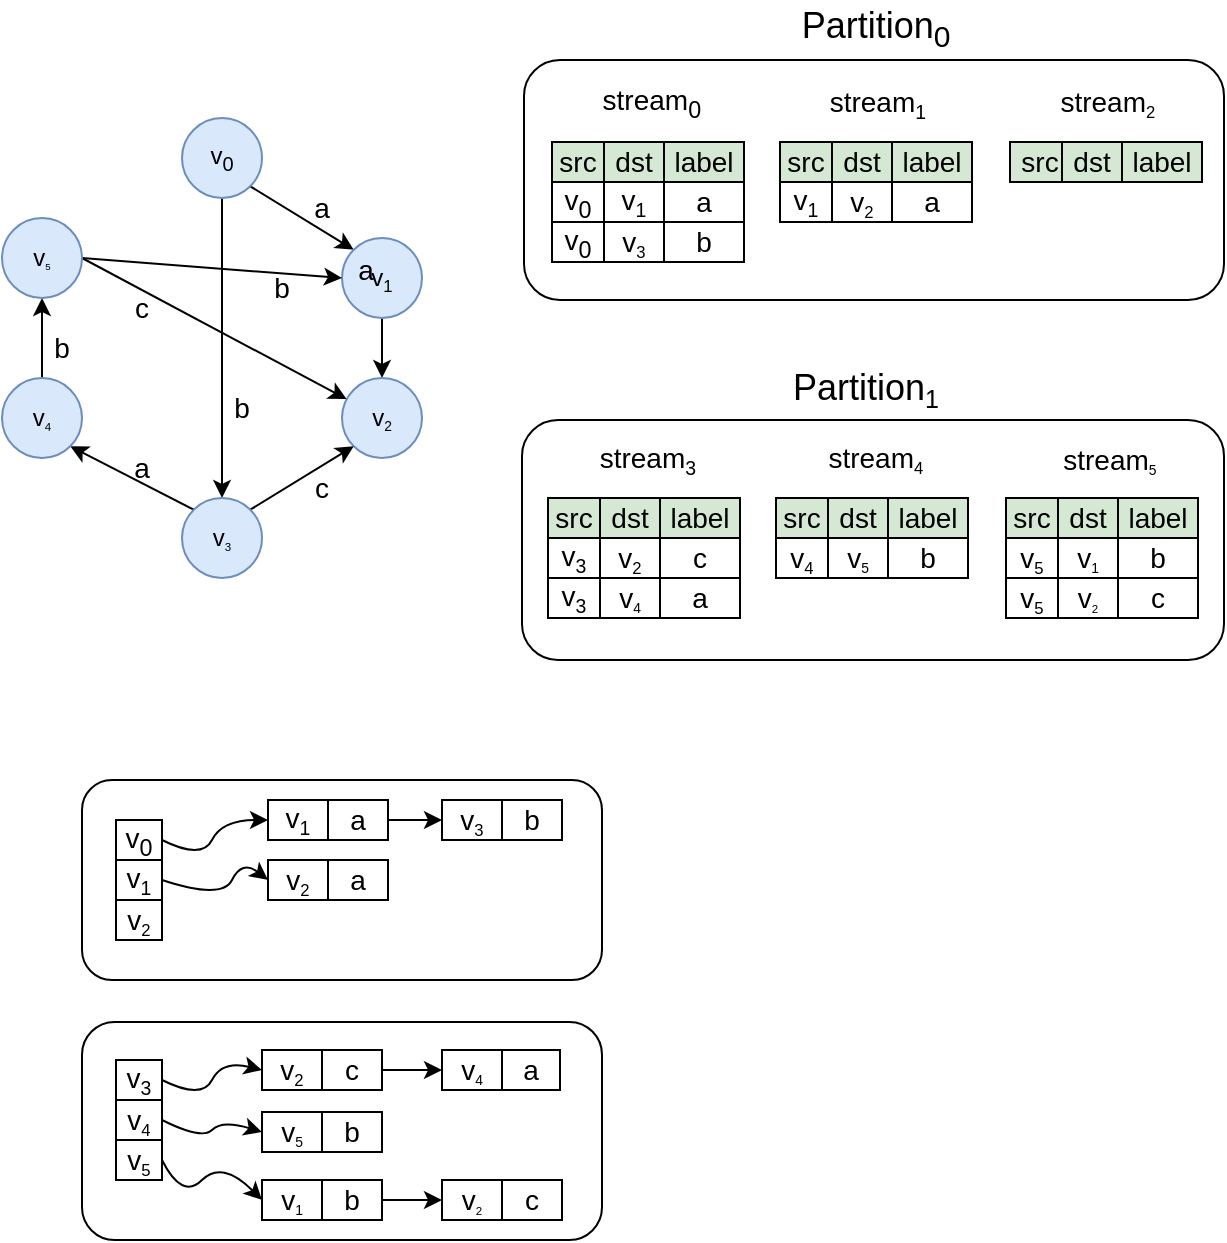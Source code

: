 <mxfile version="18.1.3" type="github">
  <diagram id="HJzAfzv13D2bc7kzG2u6" name="Page-1">
    <mxGraphModel dx="1865" dy="585" grid="1" gridSize="10" guides="1" tooltips="1" connect="1" arrows="1" fold="1" page="1" pageScale="1" pageWidth="827" pageHeight="1169" math="0" shadow="0">
      <root>
        <mxCell id="0" />
        <mxCell id="1" parent="0" />
        <mxCell id="3z_xUzvi2a_4fJgc66t--7" style="rounded=0;orthogonalLoop=1;jettySize=auto;html=1;exitX=1;exitY=1;exitDx=0;exitDy=0;entryX=0;entryY=0;entryDx=0;entryDy=0;" parent="1" source="3z_xUzvi2a_4fJgc66t--1" target="3z_xUzvi2a_4fJgc66t--2" edge="1">
          <mxGeometry relative="1" as="geometry" />
        </mxCell>
        <mxCell id="3z_xUzvi2a_4fJgc66t--13" style="edgeStyle=none;rounded=0;orthogonalLoop=1;jettySize=auto;html=1;exitX=0.5;exitY=1;exitDx=0;exitDy=0;entryX=0.5;entryY=0;entryDx=0;entryDy=0;" parent="1" source="3z_xUzvi2a_4fJgc66t--1" target="3z_xUzvi2a_4fJgc66t--4" edge="1">
          <mxGeometry relative="1" as="geometry" />
        </mxCell>
        <mxCell id="3z_xUzvi2a_4fJgc66t--1" value="v&lt;sub&gt;0&lt;/sub&gt;" style="ellipse;whiteSpace=wrap;html=1;fillColor=#dae8fc;strokeColor=#6c8ebf;" parent="1" vertex="1">
          <mxGeometry x="-650" y="119" width="40" height="40" as="geometry" />
        </mxCell>
        <mxCell id="3z_xUzvi2a_4fJgc66t--8" style="edgeStyle=none;rounded=0;orthogonalLoop=1;jettySize=auto;html=1;exitX=0.5;exitY=1;exitDx=0;exitDy=0;entryX=0.5;entryY=0;entryDx=0;entryDy=0;" parent="1" source="3z_xUzvi2a_4fJgc66t--2" target="3z_xUzvi2a_4fJgc66t--3" edge="1">
          <mxGeometry relative="1" as="geometry" />
        </mxCell>
        <mxCell id="3z_xUzvi2a_4fJgc66t--2" value="v&lt;span style=&quot;font-size: 10px;&quot;&gt;&lt;sub&gt;1&lt;/sub&gt;&lt;/span&gt;" style="ellipse;whiteSpace=wrap;html=1;fillColor=#dae8fc;strokeColor=#6c8ebf;" parent="1" vertex="1">
          <mxGeometry x="-570" y="179" width="40" height="40" as="geometry" />
        </mxCell>
        <mxCell id="3z_xUzvi2a_4fJgc66t--3" value="v&lt;span style=&quot;font-size: 8.333px;&quot;&gt;&lt;sub&gt;2&lt;/sub&gt;&lt;/span&gt;" style="ellipse;whiteSpace=wrap;html=1;fillColor=#dae8fc;strokeColor=#6c8ebf;" parent="1" vertex="1">
          <mxGeometry x="-570" y="249" width="40" height="40" as="geometry" />
        </mxCell>
        <mxCell id="3z_xUzvi2a_4fJgc66t--9" style="edgeStyle=none;rounded=0;orthogonalLoop=1;jettySize=auto;html=1;exitX=1;exitY=0;exitDx=0;exitDy=0;entryX=0;entryY=1;entryDx=0;entryDy=0;" parent="1" source="3z_xUzvi2a_4fJgc66t--4" target="3z_xUzvi2a_4fJgc66t--3" edge="1">
          <mxGeometry relative="1" as="geometry" />
        </mxCell>
        <mxCell id="3z_xUzvi2a_4fJgc66t--10" style="edgeStyle=none;rounded=0;orthogonalLoop=1;jettySize=auto;html=1;exitX=0;exitY=0;exitDx=0;exitDy=0;entryX=1;entryY=1;entryDx=0;entryDy=0;" parent="1" source="3z_xUzvi2a_4fJgc66t--4" target="3z_xUzvi2a_4fJgc66t--5" edge="1">
          <mxGeometry relative="1" as="geometry" />
        </mxCell>
        <mxCell id="3z_xUzvi2a_4fJgc66t--4" value="v&lt;span style=&quot;font-size: 6.944px;&quot;&gt;&lt;sub&gt;3&lt;/sub&gt;&lt;/span&gt;" style="ellipse;whiteSpace=wrap;html=1;fillColor=#dae8fc;strokeColor=#6c8ebf;" parent="1" vertex="1">
          <mxGeometry x="-650" y="309" width="40" height="40" as="geometry" />
        </mxCell>
        <mxCell id="3z_xUzvi2a_4fJgc66t--11" style="edgeStyle=none;rounded=0;orthogonalLoop=1;jettySize=auto;html=1;exitX=0.5;exitY=0;exitDx=0;exitDy=0;entryX=0.5;entryY=1;entryDx=0;entryDy=0;" parent="1" source="3z_xUzvi2a_4fJgc66t--5" target="3z_xUzvi2a_4fJgc66t--6" edge="1">
          <mxGeometry relative="1" as="geometry" />
        </mxCell>
        <mxCell id="3z_xUzvi2a_4fJgc66t--5" value="v&lt;span style=&quot;font-size: 6.944px;&quot;&gt;&lt;sub&gt;4&lt;/sub&gt;&lt;/span&gt;" style="ellipse;whiteSpace=wrap;html=1;fillColor=#dae8fc;strokeColor=#6c8ebf;" parent="1" vertex="1">
          <mxGeometry x="-740" y="249" width="40" height="40" as="geometry" />
        </mxCell>
        <mxCell id="3z_xUzvi2a_4fJgc66t--12" style="edgeStyle=none;rounded=0;orthogonalLoop=1;jettySize=auto;html=1;exitX=1;exitY=0.5;exitDx=0;exitDy=0;" parent="1" source="3z_xUzvi2a_4fJgc66t--6" target="3z_xUzvi2a_4fJgc66t--3" edge="1">
          <mxGeometry relative="1" as="geometry" />
        </mxCell>
        <mxCell id="3z_xUzvi2a_4fJgc66t--14" style="edgeStyle=none;rounded=0;orthogonalLoop=1;jettySize=auto;html=1;exitX=1;exitY=0.5;exitDx=0;exitDy=0;entryX=0;entryY=0.5;entryDx=0;entryDy=0;" parent="1" source="3z_xUzvi2a_4fJgc66t--6" target="3z_xUzvi2a_4fJgc66t--2" edge="1">
          <mxGeometry relative="1" as="geometry" />
        </mxCell>
        <mxCell id="3z_xUzvi2a_4fJgc66t--6" value="v&lt;span style=&quot;font-size: 5.787px;&quot;&gt;&lt;sub&gt;5&lt;/sub&gt;&lt;/span&gt;" style="ellipse;whiteSpace=wrap;html=1;fillColor=#dae8fc;strokeColor=#6c8ebf;" parent="1" vertex="1">
          <mxGeometry x="-740" y="169" width="40" height="40" as="geometry" />
        </mxCell>
        <mxCell id="3z_xUzvi2a_4fJgc66t--15" value="" style="rounded=1;whiteSpace=wrap;html=1;" parent="1" vertex="1">
          <mxGeometry x="-479" y="90" width="350" height="120" as="geometry" />
        </mxCell>
        <mxCell id="3z_xUzvi2a_4fJgc66t--16" value="" style="rounded=1;whiteSpace=wrap;html=1;" parent="1" vertex="1">
          <mxGeometry x="-480" y="270" width="351" height="120" as="geometry" />
        </mxCell>
        <mxCell id="3z_xUzvi2a_4fJgc66t--17" value="&lt;font style=&quot;font-size: 18px;&quot;&gt;Partition&lt;sub&gt;0&lt;/sub&gt;&lt;/font&gt;" style="text;html=1;strokeColor=none;fillColor=none;align=center;verticalAlign=middle;whiteSpace=wrap;rounded=0;" parent="1" vertex="1">
          <mxGeometry x="-333" y="60" width="60" height="30" as="geometry" />
        </mxCell>
        <mxCell id="3z_xUzvi2a_4fJgc66t--21" value="&lt;font style=&quot;font-size: 14px;&quot;&gt;&amp;nbsp;stream&lt;sub style=&quot;&quot;&gt;0&lt;/sub&gt;&lt;/font&gt;" style="text;html=1;strokeColor=none;fillColor=none;align=center;verticalAlign=middle;whiteSpace=wrap;rounded=0;fontSize=18;" parent="1" vertex="1">
          <mxGeometry x="-447" y="100" width="60" height="20" as="geometry" />
        </mxCell>
        <mxCell id="3z_xUzvi2a_4fJgc66t--24" value="a" style="text;html=1;strokeColor=none;fillColor=none;align=center;verticalAlign=middle;whiteSpace=wrap;rounded=0;fontSize=14;" parent="1" vertex="1">
          <mxGeometry x="-610" y="149" width="60" height="30" as="geometry" />
        </mxCell>
        <mxCell id="3z_xUzvi2a_4fJgc66t--25" value="a" style="text;html=1;strokeColor=none;fillColor=none;align=center;verticalAlign=middle;whiteSpace=wrap;rounded=0;fontSize=14;" parent="1" vertex="1">
          <mxGeometry x="-588" y="180" width="60" height="30" as="geometry" />
        </mxCell>
        <mxCell id="3z_xUzvi2a_4fJgc66t--26" value="a" style="text;html=1;strokeColor=none;fillColor=none;align=center;verticalAlign=middle;whiteSpace=wrap;rounded=0;fontSize=14;" parent="1" vertex="1">
          <mxGeometry x="-700" y="279" width="60" height="30" as="geometry" />
        </mxCell>
        <mxCell id="3z_xUzvi2a_4fJgc66t--27" value="b" style="text;html=1;strokeColor=none;fillColor=none;align=center;verticalAlign=middle;whiteSpace=wrap;rounded=0;fontSize=14;" parent="1" vertex="1">
          <mxGeometry x="-650" y="249" width="60" height="30" as="geometry" />
        </mxCell>
        <mxCell id="3z_xUzvi2a_4fJgc66t--28" value="b" style="text;html=1;strokeColor=none;fillColor=none;align=center;verticalAlign=middle;whiteSpace=wrap;rounded=0;fontSize=14;" parent="1" vertex="1">
          <mxGeometry x="-740" y="219" width="60" height="30" as="geometry" />
        </mxCell>
        <mxCell id="3z_xUzvi2a_4fJgc66t--29" value="b" style="text;html=1;strokeColor=none;fillColor=none;align=center;verticalAlign=middle;whiteSpace=wrap;rounded=0;fontSize=14;" parent="1" vertex="1">
          <mxGeometry x="-630" y="189" width="60" height="30" as="geometry" />
        </mxCell>
        <mxCell id="3z_xUzvi2a_4fJgc66t--30" value="c" style="text;html=1;strokeColor=none;fillColor=none;align=center;verticalAlign=middle;whiteSpace=wrap;rounded=0;fontSize=14;" parent="1" vertex="1">
          <mxGeometry x="-610" y="289" width="60" height="30" as="geometry" />
        </mxCell>
        <mxCell id="3z_xUzvi2a_4fJgc66t--32" value="c" style="text;html=1;strokeColor=none;fillColor=none;align=center;verticalAlign=middle;whiteSpace=wrap;rounded=0;fontSize=14;" parent="1" vertex="1">
          <mxGeometry x="-700" y="199" width="60" height="30" as="geometry" />
        </mxCell>
        <mxCell id="3z_xUzvi2a_4fJgc66t--42" value="" style="group" parent="1" vertex="1" connectable="0">
          <mxGeometry x="-465" y="131" width="96" height="60" as="geometry" />
        </mxCell>
        <mxCell id="3z_xUzvi2a_4fJgc66t--22" value="v&lt;sub&gt;0&lt;/sub&gt;" style="rounded=0;whiteSpace=wrap;html=1;fontSize=14;" parent="3z_xUzvi2a_4fJgc66t--42" vertex="1">
          <mxGeometry y="20" width="26" height="20" as="geometry" />
        </mxCell>
        <mxCell id="3z_xUzvi2a_4fJgc66t--23" value="v&lt;span style=&quot;font-size: 11.667px;&quot;&gt;&lt;sub&gt;1&lt;/sub&gt;&lt;/span&gt;" style="rounded=0;whiteSpace=wrap;html=1;fontSize=14;" parent="3z_xUzvi2a_4fJgc66t--42" vertex="1">
          <mxGeometry x="26" y="20" width="30" height="20" as="geometry" />
        </mxCell>
        <mxCell id="3z_xUzvi2a_4fJgc66t--33" value="a" style="rounded=0;whiteSpace=wrap;html=1;fontSize=14;" parent="3z_xUzvi2a_4fJgc66t--42" vertex="1">
          <mxGeometry x="56" y="20" width="40" height="20" as="geometry" />
        </mxCell>
        <mxCell id="3z_xUzvi2a_4fJgc66t--34" value="v&lt;sub&gt;0&lt;/sub&gt;" style="rounded=0;whiteSpace=wrap;html=1;fontSize=14;" parent="3z_xUzvi2a_4fJgc66t--42" vertex="1">
          <mxGeometry y="40" width="26" height="20" as="geometry" />
        </mxCell>
        <mxCell id="3z_xUzvi2a_4fJgc66t--35" value="v&lt;font size=&quot;1&quot;&gt;&lt;sub&gt;3&lt;/sub&gt;&lt;/font&gt;" style="rounded=0;whiteSpace=wrap;html=1;fontSize=14;" parent="3z_xUzvi2a_4fJgc66t--42" vertex="1">
          <mxGeometry x="26" y="40" width="30" height="20" as="geometry" />
        </mxCell>
        <mxCell id="3z_xUzvi2a_4fJgc66t--36" value="b" style="rounded=0;whiteSpace=wrap;html=1;fontSize=14;" parent="3z_xUzvi2a_4fJgc66t--42" vertex="1">
          <mxGeometry x="56" y="40" width="40" height="20" as="geometry" />
        </mxCell>
        <mxCell id="3z_xUzvi2a_4fJgc66t--38" value="src" style="rounded=0;whiteSpace=wrap;html=1;fontSize=14;fillColor=#d5e8d4;strokeColor=#000000;gradientColor=none;" parent="3z_xUzvi2a_4fJgc66t--42" vertex="1">
          <mxGeometry width="26" height="20" as="geometry" />
        </mxCell>
        <mxCell id="3z_xUzvi2a_4fJgc66t--39" value="dst" style="rounded=0;whiteSpace=wrap;html=1;fontSize=14;fillColor=#d5e8d4;strokeColor=#000000;" parent="3z_xUzvi2a_4fJgc66t--42" vertex="1">
          <mxGeometry x="26" width="30" height="20" as="geometry" />
        </mxCell>
        <mxCell id="3z_xUzvi2a_4fJgc66t--40" value="label" style="rounded=0;whiteSpace=wrap;html=1;fontSize=14;fillColor=#d5e8d4;strokeColor=#000000;gradientColor=none;" parent="3z_xUzvi2a_4fJgc66t--42" vertex="1">
          <mxGeometry x="56" width="40" height="20" as="geometry" />
        </mxCell>
        <mxCell id="3z_xUzvi2a_4fJgc66t--45" value="&lt;font style=&quot;font-size: 14px;&quot;&gt;&amp;nbsp;stream&lt;/font&gt;&lt;font style=&quot;font-size: 11.667px;&quot;&gt;&lt;sub&gt;1&lt;/sub&gt;&lt;/font&gt;" style="text;html=1;strokeColor=none;fillColor=none;align=center;verticalAlign=middle;whiteSpace=wrap;rounded=0;fontSize=18;" parent="1" vertex="1">
          <mxGeometry x="-334" y="100" width="60" height="20" as="geometry" />
        </mxCell>
        <mxCell id="3z_xUzvi2a_4fJgc66t--57" value="" style="group" parent="1" vertex="1" connectable="0">
          <mxGeometry x="-351" y="131" width="96" height="60" as="geometry" />
        </mxCell>
        <mxCell id="3z_xUzvi2a_4fJgc66t--58" value="v&lt;span style=&quot;font-size: 11.667px;&quot;&gt;&lt;sub&gt;1&lt;/sub&gt;&lt;/span&gt;" style="rounded=0;whiteSpace=wrap;html=1;fontSize=14;" parent="3z_xUzvi2a_4fJgc66t--57" vertex="1">
          <mxGeometry y="20" width="26" height="20" as="geometry" />
        </mxCell>
        <mxCell id="3z_xUzvi2a_4fJgc66t--59" value="v&lt;font size=&quot;1&quot;&gt;&lt;sub&gt;2&lt;/sub&gt;&lt;/font&gt;" style="rounded=0;whiteSpace=wrap;html=1;fontSize=14;" parent="3z_xUzvi2a_4fJgc66t--57" vertex="1">
          <mxGeometry x="26" y="20" width="30" height="20" as="geometry" />
        </mxCell>
        <mxCell id="3z_xUzvi2a_4fJgc66t--60" value="a" style="rounded=0;whiteSpace=wrap;html=1;fontSize=14;" parent="3z_xUzvi2a_4fJgc66t--57" vertex="1">
          <mxGeometry x="56" y="20" width="40" height="20" as="geometry" />
        </mxCell>
        <mxCell id="3z_xUzvi2a_4fJgc66t--64" value="src" style="rounded=0;whiteSpace=wrap;html=1;fontSize=14;fillColor=#d5e8d4;strokeColor=#000000;gradientColor=none;" parent="3z_xUzvi2a_4fJgc66t--57" vertex="1">
          <mxGeometry width="26" height="20" as="geometry" />
        </mxCell>
        <mxCell id="3z_xUzvi2a_4fJgc66t--65" value="dst" style="rounded=0;whiteSpace=wrap;html=1;fontSize=14;fillColor=#d5e8d4;strokeColor=#000000;" parent="3z_xUzvi2a_4fJgc66t--57" vertex="1">
          <mxGeometry x="26" width="30" height="20" as="geometry" />
        </mxCell>
        <mxCell id="3z_xUzvi2a_4fJgc66t--66" value="label" style="rounded=0;whiteSpace=wrap;html=1;fontSize=14;fillColor=#d5e8d4;strokeColor=#000000;gradientColor=none;" parent="3z_xUzvi2a_4fJgc66t--57" vertex="1">
          <mxGeometry x="56" width="40" height="20" as="geometry" />
        </mxCell>
        <mxCell id="3z_xUzvi2a_4fJgc66t--67" value="&lt;font style=&quot;font-size: 14px;&quot;&gt;&amp;nbsp;stream&lt;/font&gt;&lt;font size=&quot;1&quot; style=&quot;&quot;&gt;&lt;sub&gt;2&lt;/sub&gt;&lt;/font&gt;" style="text;html=1;strokeColor=none;fillColor=none;align=center;verticalAlign=middle;whiteSpace=wrap;rounded=0;fontSize=18;" parent="1" vertex="1">
          <mxGeometry x="-219" y="100" width="60" height="20" as="geometry" />
        </mxCell>
        <mxCell id="3z_xUzvi2a_4fJgc66t--68" value="" style="group" parent="1" vertex="1" connectable="0">
          <mxGeometry x="-236" y="131" width="96" height="60" as="geometry" />
        </mxCell>
        <mxCell id="3z_xUzvi2a_4fJgc66t--72" value="src" style="rounded=0;whiteSpace=wrap;html=1;fontSize=14;fillColor=#d5e8d4;strokeColor=#000000;gradientColor=none;" parent="3z_xUzvi2a_4fJgc66t--68" vertex="1">
          <mxGeometry width="30" height="20" as="geometry" />
        </mxCell>
        <mxCell id="3z_xUzvi2a_4fJgc66t--73" value="dst" style="rounded=0;whiteSpace=wrap;html=1;fontSize=14;fillColor=#d5e8d4;strokeColor=#000000;" parent="3z_xUzvi2a_4fJgc66t--68" vertex="1">
          <mxGeometry x="26" width="30" height="20" as="geometry" />
        </mxCell>
        <mxCell id="3z_xUzvi2a_4fJgc66t--74" value="label" style="rounded=0;whiteSpace=wrap;html=1;fontSize=14;fillColor=#d5e8d4;strokeColor=#000000;gradientColor=none;" parent="3z_xUzvi2a_4fJgc66t--68" vertex="1">
          <mxGeometry x="56" width="40" height="20" as="geometry" />
        </mxCell>
        <mxCell id="3z_xUzvi2a_4fJgc66t--75" value="&lt;font style=&quot;font-size: 18px;&quot;&gt;Partition&lt;/font&gt;&lt;font style=&quot;font-size: 15px;&quot;&gt;&lt;sub&gt;1&lt;/sub&gt;&lt;/font&gt;" style="text;html=1;strokeColor=none;fillColor=none;align=center;verticalAlign=middle;whiteSpace=wrap;rounded=0;" parent="1" vertex="1">
          <mxGeometry x="-338" y="240" width="60" height="30" as="geometry" />
        </mxCell>
        <mxCell id="3z_xUzvi2a_4fJgc66t--76" value="&lt;font style=&quot;font-size: 14px;&quot;&gt;&amp;nbsp;stream&lt;/font&gt;&lt;font style=&quot;font-size: 11.667px;&quot;&gt;&lt;sub&gt;3&lt;/sub&gt;&lt;/font&gt;" style="text;html=1;strokeColor=none;fillColor=none;align=center;verticalAlign=middle;whiteSpace=wrap;rounded=0;fontSize=18;" parent="1" vertex="1">
          <mxGeometry x="-449" y="278" width="60" height="20" as="geometry" />
        </mxCell>
        <mxCell id="3z_xUzvi2a_4fJgc66t--77" value="" style="group" parent="1" vertex="1" connectable="0">
          <mxGeometry x="-467" y="309" width="96" height="60" as="geometry" />
        </mxCell>
        <mxCell id="3z_xUzvi2a_4fJgc66t--78" value="v&lt;span style=&quot;font-size: 11.667px;&quot;&gt;&lt;sub&gt;3&lt;/sub&gt;&lt;/span&gt;" style="rounded=0;whiteSpace=wrap;html=1;fontSize=14;" parent="3z_xUzvi2a_4fJgc66t--77" vertex="1">
          <mxGeometry y="20" width="26" height="20" as="geometry" />
        </mxCell>
        <mxCell id="3z_xUzvi2a_4fJgc66t--79" value="v&lt;font size=&quot;1&quot;&gt;&lt;sub&gt;2&lt;/sub&gt;&lt;/font&gt;" style="rounded=0;whiteSpace=wrap;html=1;fontSize=14;" parent="3z_xUzvi2a_4fJgc66t--77" vertex="1">
          <mxGeometry x="26" y="20" width="30" height="20" as="geometry" />
        </mxCell>
        <mxCell id="3z_xUzvi2a_4fJgc66t--80" value="c" style="rounded=0;whiteSpace=wrap;html=1;fontSize=14;" parent="3z_xUzvi2a_4fJgc66t--77" vertex="1">
          <mxGeometry x="56" y="20" width="40" height="20" as="geometry" />
        </mxCell>
        <mxCell id="3z_xUzvi2a_4fJgc66t--81" value="v&lt;span style=&quot;font-size: 11.667px;&quot;&gt;&lt;sub&gt;3&lt;/sub&gt;&lt;/span&gt;" style="rounded=0;whiteSpace=wrap;html=1;fontSize=14;" parent="3z_xUzvi2a_4fJgc66t--77" vertex="1">
          <mxGeometry y="40" width="26" height="20" as="geometry" />
        </mxCell>
        <mxCell id="3z_xUzvi2a_4fJgc66t--82" value="v&lt;span style=&quot;font-size: 8.333px;&quot;&gt;&lt;sub&gt;4&lt;/sub&gt;&lt;/span&gt;" style="rounded=0;whiteSpace=wrap;html=1;fontSize=14;" parent="3z_xUzvi2a_4fJgc66t--77" vertex="1">
          <mxGeometry x="26" y="40" width="30" height="20" as="geometry" />
        </mxCell>
        <mxCell id="3z_xUzvi2a_4fJgc66t--83" value="a" style="rounded=0;whiteSpace=wrap;html=1;fontSize=14;" parent="3z_xUzvi2a_4fJgc66t--77" vertex="1">
          <mxGeometry x="56" y="40" width="40" height="20" as="geometry" />
        </mxCell>
        <mxCell id="3z_xUzvi2a_4fJgc66t--84" value="src" style="rounded=0;whiteSpace=wrap;html=1;fontSize=14;fillColor=#d5e8d4;strokeColor=#000000;gradientColor=none;" parent="3z_xUzvi2a_4fJgc66t--77" vertex="1">
          <mxGeometry width="26" height="20" as="geometry" />
        </mxCell>
        <mxCell id="3z_xUzvi2a_4fJgc66t--85" value="dst" style="rounded=0;whiteSpace=wrap;html=1;fontSize=14;fillColor=#d5e8d4;strokeColor=#000000;" parent="3z_xUzvi2a_4fJgc66t--77" vertex="1">
          <mxGeometry x="26" width="30" height="20" as="geometry" />
        </mxCell>
        <mxCell id="3z_xUzvi2a_4fJgc66t--86" value="label" style="rounded=0;whiteSpace=wrap;html=1;fontSize=14;fillColor=#d5e8d4;strokeColor=#000000;gradientColor=none;" parent="3z_xUzvi2a_4fJgc66t--77" vertex="1">
          <mxGeometry x="56" width="40" height="20" as="geometry" />
        </mxCell>
        <mxCell id="3z_xUzvi2a_4fJgc66t--87" value="&lt;font style=&quot;font-size: 14px;&quot;&gt;&amp;nbsp;stream&lt;/font&gt;&lt;font size=&quot;1&quot; style=&quot;&quot;&gt;&lt;sub&gt;4&lt;/sub&gt;&lt;/font&gt;" style="text;html=1;strokeColor=none;fillColor=none;align=center;verticalAlign=middle;whiteSpace=wrap;rounded=0;fontSize=18;" parent="1" vertex="1">
          <mxGeometry x="-335" y="278" width="60" height="20" as="geometry" />
        </mxCell>
        <mxCell id="3z_xUzvi2a_4fJgc66t--88" value="" style="group" parent="1" vertex="1" connectable="0">
          <mxGeometry x="-353" y="309" width="96" height="60" as="geometry" />
        </mxCell>
        <mxCell id="3z_xUzvi2a_4fJgc66t--89" value="v&lt;font size=&quot;1&quot;&gt;&lt;sub&gt;4&lt;/sub&gt;&lt;/font&gt;" style="rounded=0;whiteSpace=wrap;html=1;fontSize=14;" parent="3z_xUzvi2a_4fJgc66t--88" vertex="1">
          <mxGeometry y="20" width="26" height="20" as="geometry" />
        </mxCell>
        <mxCell id="3z_xUzvi2a_4fJgc66t--90" value="v&lt;span style=&quot;font-size: 8.333px;&quot;&gt;&lt;sub&gt;5&lt;/sub&gt;&lt;/span&gt;" style="rounded=0;whiteSpace=wrap;html=1;fontSize=14;" parent="3z_xUzvi2a_4fJgc66t--88" vertex="1">
          <mxGeometry x="26" y="20" width="30" height="20" as="geometry" />
        </mxCell>
        <mxCell id="3z_xUzvi2a_4fJgc66t--91" value="b" style="rounded=0;whiteSpace=wrap;html=1;fontSize=14;" parent="3z_xUzvi2a_4fJgc66t--88" vertex="1">
          <mxGeometry x="56" y="20" width="40" height="20" as="geometry" />
        </mxCell>
        <mxCell id="3z_xUzvi2a_4fJgc66t--95" value="src" style="rounded=0;whiteSpace=wrap;html=1;fontSize=14;fillColor=#d5e8d4;strokeColor=#000000;gradientColor=none;" parent="3z_xUzvi2a_4fJgc66t--88" vertex="1">
          <mxGeometry width="26" height="20" as="geometry" />
        </mxCell>
        <mxCell id="3z_xUzvi2a_4fJgc66t--96" value="dst" style="rounded=0;whiteSpace=wrap;html=1;fontSize=14;fillColor=#d5e8d4;strokeColor=#000000;" parent="3z_xUzvi2a_4fJgc66t--88" vertex="1">
          <mxGeometry x="26" width="30" height="20" as="geometry" />
        </mxCell>
        <mxCell id="3z_xUzvi2a_4fJgc66t--97" value="label" style="rounded=0;whiteSpace=wrap;html=1;fontSize=14;fillColor=#d5e8d4;strokeColor=#000000;gradientColor=none;" parent="3z_xUzvi2a_4fJgc66t--88" vertex="1">
          <mxGeometry x="56" width="40" height="20" as="geometry" />
        </mxCell>
        <mxCell id="3z_xUzvi2a_4fJgc66t--98" value="&lt;font style=&quot;font-size: 14px;&quot;&gt;&amp;nbsp;stream&lt;/font&gt;&lt;font style=&quot;font-size: 8.333px;&quot;&gt;&lt;sub&gt;5&lt;/sub&gt;&lt;/font&gt;" style="text;html=1;strokeColor=none;fillColor=none;align=center;verticalAlign=middle;whiteSpace=wrap;rounded=0;fontSize=18;" parent="1" vertex="1">
          <mxGeometry x="-218" y="279" width="60" height="20" as="geometry" />
        </mxCell>
        <mxCell id="3z_xUzvi2a_4fJgc66t--108" value="" style="group" parent="1" vertex="1" connectable="0">
          <mxGeometry x="-238" y="309" width="96" height="60" as="geometry" />
        </mxCell>
        <mxCell id="3z_xUzvi2a_4fJgc66t--109" value="v&lt;font size=&quot;1&quot;&gt;&lt;sub&gt;5&lt;/sub&gt;&lt;/font&gt;" style="rounded=0;whiteSpace=wrap;html=1;fontSize=14;" parent="3z_xUzvi2a_4fJgc66t--108" vertex="1">
          <mxGeometry y="20" width="26" height="20" as="geometry" />
        </mxCell>
        <mxCell id="3z_xUzvi2a_4fJgc66t--110" value="v&lt;span style=&quot;font-size: 8.333px;&quot;&gt;&lt;sub&gt;1&lt;/sub&gt;&lt;/span&gt;" style="rounded=0;whiteSpace=wrap;html=1;fontSize=14;" parent="3z_xUzvi2a_4fJgc66t--108" vertex="1">
          <mxGeometry x="26" y="20" width="30" height="20" as="geometry" />
        </mxCell>
        <mxCell id="3z_xUzvi2a_4fJgc66t--111" value="b" style="rounded=0;whiteSpace=wrap;html=1;fontSize=14;" parent="3z_xUzvi2a_4fJgc66t--108" vertex="1">
          <mxGeometry x="56" y="20" width="40" height="20" as="geometry" />
        </mxCell>
        <mxCell id="3z_xUzvi2a_4fJgc66t--112" value="v&lt;font size=&quot;1&quot;&gt;&lt;sub&gt;5&lt;/sub&gt;&lt;/font&gt;" style="rounded=0;whiteSpace=wrap;html=1;fontSize=14;" parent="3z_xUzvi2a_4fJgc66t--108" vertex="1">
          <mxGeometry y="40" width="26" height="20" as="geometry" />
        </mxCell>
        <mxCell id="3z_xUzvi2a_4fJgc66t--113" value="v&lt;span style=&quot;font-size: 6.944px;&quot;&gt;&lt;sub&gt;2&lt;/sub&gt;&lt;/span&gt;" style="rounded=0;whiteSpace=wrap;html=1;fontSize=14;" parent="3z_xUzvi2a_4fJgc66t--108" vertex="1">
          <mxGeometry x="26" y="40" width="30" height="20" as="geometry" />
        </mxCell>
        <mxCell id="3z_xUzvi2a_4fJgc66t--114" value="c" style="rounded=0;whiteSpace=wrap;html=1;fontSize=14;" parent="3z_xUzvi2a_4fJgc66t--108" vertex="1">
          <mxGeometry x="56" y="40" width="40" height="20" as="geometry" />
        </mxCell>
        <mxCell id="3z_xUzvi2a_4fJgc66t--115" value="src" style="rounded=0;whiteSpace=wrap;html=1;fontSize=14;fillColor=#d5e8d4;strokeColor=#000000;gradientColor=none;" parent="3z_xUzvi2a_4fJgc66t--108" vertex="1">
          <mxGeometry width="26" height="20" as="geometry" />
        </mxCell>
        <mxCell id="3z_xUzvi2a_4fJgc66t--116" value="dst" style="rounded=0;whiteSpace=wrap;html=1;fontSize=14;fillColor=#d5e8d4;strokeColor=#000000;" parent="3z_xUzvi2a_4fJgc66t--108" vertex="1">
          <mxGeometry x="26" width="30" height="20" as="geometry" />
        </mxCell>
        <mxCell id="3z_xUzvi2a_4fJgc66t--117" value="label" style="rounded=0;whiteSpace=wrap;html=1;fontSize=14;fillColor=#d5e8d4;strokeColor=#000000;gradientColor=none;" parent="3z_xUzvi2a_4fJgc66t--108" vertex="1">
          <mxGeometry x="56" width="40" height="20" as="geometry" />
        </mxCell>
        <mxCell id="Q6oNCKagINAzD0jbDkZP-29" value="" style="group" vertex="1" connectable="0" parent="1">
          <mxGeometry x="-700" y="450" width="260" height="100" as="geometry" />
        </mxCell>
        <mxCell id="Q6oNCKagINAzD0jbDkZP-2" value="" style="rounded=1;whiteSpace=wrap;html=1;" vertex="1" parent="Q6oNCKagINAzD0jbDkZP-29">
          <mxGeometry width="260" height="100" as="geometry" />
        </mxCell>
        <mxCell id="Q6oNCKagINAzD0jbDkZP-15" value="" style="group" vertex="1" connectable="0" parent="Q6oNCKagINAzD0jbDkZP-29">
          <mxGeometry x="17" y="20" width="23" height="40" as="geometry" />
        </mxCell>
        <mxCell id="Q6oNCKagINAzD0jbDkZP-13" value="v&lt;sub&gt;0&lt;/sub&gt;" style="rounded=0;whiteSpace=wrap;html=1;fontSize=14;" vertex="1" parent="Q6oNCKagINAzD0jbDkZP-15">
          <mxGeometry width="23" height="20" as="geometry" />
        </mxCell>
        <mxCell id="Q6oNCKagINAzD0jbDkZP-14" value="v&lt;span style=&quot;font-size: 11.667px;&quot;&gt;&lt;sub&gt;1&lt;/sub&gt;&lt;/span&gt;" style="rounded=0;whiteSpace=wrap;html=1;fontSize=14;" vertex="1" parent="Q6oNCKagINAzD0jbDkZP-15">
          <mxGeometry y="20" width="23" height="20" as="geometry" />
        </mxCell>
        <mxCell id="Q6oNCKagINAzD0jbDkZP-16" value="" style="curved=1;endArrow=classic;html=1;rounded=0;exitX=1;exitY=0.5;exitDx=0;exitDy=0;entryX=0;entryY=0.5;entryDx=0;entryDy=0;" edge="1" parent="Q6oNCKagINAzD0jbDkZP-29" source="Q6oNCKagINAzD0jbDkZP-13" target="Q6oNCKagINAzD0jbDkZP-18">
          <mxGeometry width="50" height="50" relative="1" as="geometry">
            <mxPoint x="270" y="-20" as="sourcePoint" />
            <mxPoint x="100" y="20" as="targetPoint" />
            <Array as="points">
              <mxPoint x="60" y="40" />
              <mxPoint x="70" y="20" />
            </Array>
          </mxGeometry>
        </mxCell>
        <mxCell id="Q6oNCKagINAzD0jbDkZP-18" value="v&lt;span style=&quot;font-size: 11.667px;&quot;&gt;&lt;sub&gt;1&lt;/sub&gt;&lt;/span&gt;" style="rounded=0;whiteSpace=wrap;html=1;fontSize=14;" vertex="1" parent="Q6oNCKagINAzD0jbDkZP-29">
          <mxGeometry x="93" y="10" width="30" height="20" as="geometry" />
        </mxCell>
        <mxCell id="Q6oNCKagINAzD0jbDkZP-19" value="a" style="rounded=0;whiteSpace=wrap;html=1;fontSize=14;" vertex="1" parent="Q6oNCKagINAzD0jbDkZP-29">
          <mxGeometry x="123" y="10" width="30" height="20" as="geometry" />
        </mxCell>
        <mxCell id="Q6oNCKagINAzD0jbDkZP-20" value="" style="curved=1;endArrow=classic;html=1;rounded=0;exitX=1;exitY=0.5;exitDx=0;exitDy=0;entryX=0;entryY=0.5;entryDx=0;entryDy=0;" edge="1" parent="Q6oNCKagINAzD0jbDkZP-29" source="Q6oNCKagINAzD0jbDkZP-14" target="Q6oNCKagINAzD0jbDkZP-21">
          <mxGeometry width="50" height="50" relative="1" as="geometry">
            <mxPoint x="50" y="40" as="sourcePoint" />
            <mxPoint x="100" y="50" as="targetPoint" />
            <Array as="points">
              <mxPoint x="70" y="60" />
              <mxPoint x="80" y="40" />
            </Array>
          </mxGeometry>
        </mxCell>
        <mxCell id="Q6oNCKagINAzD0jbDkZP-21" value="v&lt;font size=&quot;1&quot;&gt;&lt;sub&gt;2&lt;/sub&gt;&lt;/font&gt;" style="rounded=0;whiteSpace=wrap;html=1;fontSize=14;" vertex="1" parent="Q6oNCKagINAzD0jbDkZP-29">
          <mxGeometry x="93" y="40" width="30" height="20" as="geometry" />
        </mxCell>
        <mxCell id="Q6oNCKagINAzD0jbDkZP-22" value="a" style="rounded=0;whiteSpace=wrap;html=1;fontSize=14;" vertex="1" parent="Q6oNCKagINAzD0jbDkZP-29">
          <mxGeometry x="123" y="40" width="30" height="20" as="geometry" />
        </mxCell>
        <mxCell id="Q6oNCKagINAzD0jbDkZP-23" value="" style="endArrow=classic;html=1;rounded=0;exitX=1;exitY=0.5;exitDx=0;exitDy=0;" edge="1" parent="Q6oNCKagINAzD0jbDkZP-29" source="Q6oNCKagINAzD0jbDkZP-19">
          <mxGeometry width="50" height="50" relative="1" as="geometry">
            <mxPoint x="200" y="50" as="sourcePoint" />
            <mxPoint x="180" y="20" as="targetPoint" />
          </mxGeometry>
        </mxCell>
        <mxCell id="Q6oNCKagINAzD0jbDkZP-24" value="v&lt;font size=&quot;1&quot;&gt;&lt;sub&gt;3&lt;/sub&gt;&lt;/font&gt;" style="rounded=0;whiteSpace=wrap;html=1;fontSize=14;" vertex="1" parent="Q6oNCKagINAzD0jbDkZP-29">
          <mxGeometry x="180" y="10" width="30" height="20" as="geometry" />
        </mxCell>
        <mxCell id="Q6oNCKagINAzD0jbDkZP-25" value="b" style="rounded=0;whiteSpace=wrap;html=1;fontSize=14;" vertex="1" parent="Q6oNCKagINAzD0jbDkZP-29">
          <mxGeometry x="210" y="10" width="30" height="20" as="geometry" />
        </mxCell>
        <mxCell id="Q6oNCKagINAzD0jbDkZP-26" value="v&lt;font size=&quot;1&quot;&gt;&lt;sub&gt;2&lt;/sub&gt;&lt;/font&gt;" style="rounded=0;whiteSpace=wrap;html=1;fontSize=14;" vertex="1" parent="Q6oNCKagINAzD0jbDkZP-29">
          <mxGeometry x="17" y="60" width="23" height="20" as="geometry" />
        </mxCell>
        <mxCell id="Q6oNCKagINAzD0jbDkZP-58" value="" style="group" vertex="1" connectable="0" parent="1">
          <mxGeometry x="-700" y="571" width="260" height="109" as="geometry" />
        </mxCell>
        <mxCell id="Q6oNCKagINAzD0jbDkZP-28" value="" style="rounded=1;whiteSpace=wrap;html=1;" vertex="1" parent="Q6oNCKagINAzD0jbDkZP-58">
          <mxGeometry width="260" height="109" as="geometry" />
        </mxCell>
        <mxCell id="Q6oNCKagINAzD0jbDkZP-32" value="" style="group" vertex="1" connectable="0" parent="Q6oNCKagINAzD0jbDkZP-58">
          <mxGeometry x="17" y="19" width="23" height="60" as="geometry" />
        </mxCell>
        <mxCell id="Q6oNCKagINAzD0jbDkZP-27" value="v&lt;span style=&quot;font-size: 11.667px;&quot;&gt;&lt;sub&gt;3&lt;/sub&gt;&lt;/span&gt;" style="rounded=0;whiteSpace=wrap;html=1;fontSize=14;" vertex="1" parent="Q6oNCKagINAzD0jbDkZP-32">
          <mxGeometry width="23" height="20" as="geometry" />
        </mxCell>
        <mxCell id="Q6oNCKagINAzD0jbDkZP-30" value="v&lt;font size=&quot;1&quot;&gt;&lt;sub&gt;4&lt;/sub&gt;&lt;/font&gt;" style="rounded=0;whiteSpace=wrap;html=1;fontSize=14;" vertex="1" parent="Q6oNCKagINAzD0jbDkZP-32">
          <mxGeometry y="20" width="23" height="20" as="geometry" />
        </mxCell>
        <mxCell id="Q6oNCKagINAzD0jbDkZP-31" value="v&lt;font size=&quot;1&quot;&gt;&lt;sub&gt;5&lt;/sub&gt;&lt;/font&gt;" style="rounded=0;whiteSpace=wrap;html=1;fontSize=14;" vertex="1" parent="Q6oNCKagINAzD0jbDkZP-32">
          <mxGeometry y="40" width="23" height="20" as="geometry" />
        </mxCell>
        <mxCell id="Q6oNCKagINAzD0jbDkZP-33" value="v&lt;font size=&quot;1&quot;&gt;&lt;sub&gt;2&lt;/sub&gt;&lt;/font&gt;" style="rounded=0;whiteSpace=wrap;html=1;fontSize=14;" vertex="1" parent="Q6oNCKagINAzD0jbDkZP-58">
          <mxGeometry x="90" y="14" width="30" height="20" as="geometry" />
        </mxCell>
        <mxCell id="Q6oNCKagINAzD0jbDkZP-34" value="c" style="rounded=0;whiteSpace=wrap;html=1;fontSize=14;" vertex="1" parent="Q6oNCKagINAzD0jbDkZP-58">
          <mxGeometry x="120" y="14" width="30" height="20" as="geometry" />
        </mxCell>
        <mxCell id="Q6oNCKagINAzD0jbDkZP-35" value="" style="curved=1;endArrow=classic;html=1;rounded=0;exitX=1;exitY=0.5;exitDx=0;exitDy=0;entryX=0;entryY=0.5;entryDx=0;entryDy=0;" edge="1" parent="Q6oNCKagINAzD0jbDkZP-58" source="Q6oNCKagINAzD0jbDkZP-27" target="Q6oNCKagINAzD0jbDkZP-33">
          <mxGeometry width="50" height="50" relative="1" as="geometry">
            <mxPoint x="50" y="-81" as="sourcePoint" />
            <mxPoint x="103" y="-91" as="targetPoint" />
            <Array as="points">
              <mxPoint x="60" y="39" />
              <mxPoint x="70" y="19" />
            </Array>
          </mxGeometry>
        </mxCell>
        <mxCell id="Q6oNCKagINAzD0jbDkZP-37" value="v&lt;span style=&quot;font-size: 8.333px;&quot;&gt;&lt;sub&gt;4&lt;/sub&gt;&lt;/span&gt;" style="rounded=0;whiteSpace=wrap;html=1;fontSize=14;" vertex="1" parent="Q6oNCKagINAzD0jbDkZP-58">
          <mxGeometry x="180" y="14" width="30" height="20" as="geometry" />
        </mxCell>
        <mxCell id="Q6oNCKagINAzD0jbDkZP-36" style="edgeStyle=orthogonalEdgeStyle;rounded=0;orthogonalLoop=1;jettySize=auto;html=1;entryX=0;entryY=0.5;entryDx=0;entryDy=0;" edge="1" parent="Q6oNCKagINAzD0jbDkZP-58" source="Q6oNCKagINAzD0jbDkZP-34" target="Q6oNCKagINAzD0jbDkZP-37">
          <mxGeometry relative="1" as="geometry">
            <mxPoint x="180" y="24" as="targetPoint" />
          </mxGeometry>
        </mxCell>
        <mxCell id="Q6oNCKagINAzD0jbDkZP-38" value="a" style="rounded=0;whiteSpace=wrap;html=1;fontSize=14;" vertex="1" parent="Q6oNCKagINAzD0jbDkZP-58">
          <mxGeometry x="210" y="14" width="29" height="20" as="geometry" />
        </mxCell>
        <mxCell id="Q6oNCKagINAzD0jbDkZP-39" value="v&lt;span style=&quot;font-size: 8.333px;&quot;&gt;&lt;sub&gt;5&lt;/sub&gt;&lt;/span&gt;" style="rounded=0;whiteSpace=wrap;html=1;fontSize=14;" vertex="1" parent="Q6oNCKagINAzD0jbDkZP-58">
          <mxGeometry x="90" y="45" width="30" height="20" as="geometry" />
        </mxCell>
        <mxCell id="Q6oNCKagINAzD0jbDkZP-40" value="" style="curved=1;endArrow=classic;html=1;rounded=0;exitX=1;exitY=0.5;exitDx=0;exitDy=0;entryX=0;entryY=0.5;entryDx=0;entryDy=0;" edge="1" parent="Q6oNCKagINAzD0jbDkZP-58" source="Q6oNCKagINAzD0jbDkZP-30" target="Q6oNCKagINAzD0jbDkZP-39">
          <mxGeometry width="50" height="50" relative="1" as="geometry">
            <mxPoint x="50" y="39" as="sourcePoint" />
            <mxPoint x="100" y="34" as="targetPoint" />
            <Array as="points">
              <mxPoint x="60" y="59" />
              <mxPoint x="70" y="49" />
            </Array>
          </mxGeometry>
        </mxCell>
        <mxCell id="Q6oNCKagINAzD0jbDkZP-41" value="b" style="rounded=0;whiteSpace=wrap;html=1;fontSize=14;" vertex="1" parent="Q6oNCKagINAzD0jbDkZP-58">
          <mxGeometry x="120" y="45" width="30" height="20" as="geometry" />
        </mxCell>
        <mxCell id="Q6oNCKagINAzD0jbDkZP-52" value="v&lt;span style=&quot;font-size: 8.333px;&quot;&gt;&lt;sub&gt;1&lt;/sub&gt;&lt;/span&gt;" style="rounded=0;whiteSpace=wrap;html=1;fontSize=14;" vertex="1" parent="Q6oNCKagINAzD0jbDkZP-58">
          <mxGeometry x="90" y="79" width="30" height="20" as="geometry" />
        </mxCell>
        <mxCell id="Q6oNCKagINAzD0jbDkZP-53" value="" style="curved=1;endArrow=classic;html=1;rounded=0;exitX=1;exitY=0.5;exitDx=0;exitDy=0;entryX=0;entryY=0.5;entryDx=0;entryDy=0;" edge="1" parent="Q6oNCKagINAzD0jbDkZP-58" source="Q6oNCKagINAzD0jbDkZP-31" target="Q6oNCKagINAzD0jbDkZP-52">
          <mxGeometry width="50" height="50" relative="1" as="geometry">
            <mxPoint x="50" y="39" as="sourcePoint" />
            <mxPoint x="100" y="34" as="targetPoint" />
            <Array as="points">
              <mxPoint x="50" y="89" />
              <mxPoint x="70" y="69" />
            </Array>
          </mxGeometry>
        </mxCell>
        <mxCell id="Q6oNCKagINAzD0jbDkZP-54" value="b" style="rounded=0;whiteSpace=wrap;html=1;fontSize=14;" vertex="1" parent="Q6oNCKagINAzD0jbDkZP-58">
          <mxGeometry x="120" y="79" width="30" height="20" as="geometry" />
        </mxCell>
        <mxCell id="Q6oNCKagINAzD0jbDkZP-56" value="v&lt;span style=&quot;font-size: 6.944px;&quot;&gt;&lt;sub&gt;2&lt;/sub&gt;&lt;/span&gt;" style="rounded=0;whiteSpace=wrap;html=1;fontSize=14;" vertex="1" parent="Q6oNCKagINAzD0jbDkZP-58">
          <mxGeometry x="180" y="79" width="30" height="20" as="geometry" />
        </mxCell>
        <mxCell id="Q6oNCKagINAzD0jbDkZP-55" style="edgeStyle=orthogonalEdgeStyle;rounded=0;orthogonalLoop=1;jettySize=auto;html=1;exitX=1;exitY=0.5;exitDx=0;exitDy=0;entryX=0;entryY=0.5;entryDx=0;entryDy=0;" edge="1" parent="Q6oNCKagINAzD0jbDkZP-58" source="Q6oNCKagINAzD0jbDkZP-54" target="Q6oNCKagINAzD0jbDkZP-56">
          <mxGeometry relative="1" as="geometry">
            <mxPoint x="180" y="89" as="targetPoint" />
          </mxGeometry>
        </mxCell>
        <mxCell id="Q6oNCKagINAzD0jbDkZP-57" value="c" style="rounded=0;whiteSpace=wrap;html=1;fontSize=14;" vertex="1" parent="Q6oNCKagINAzD0jbDkZP-58">
          <mxGeometry x="210" y="79" width="30" height="20" as="geometry" />
        </mxCell>
      </root>
    </mxGraphModel>
  </diagram>
</mxfile>
